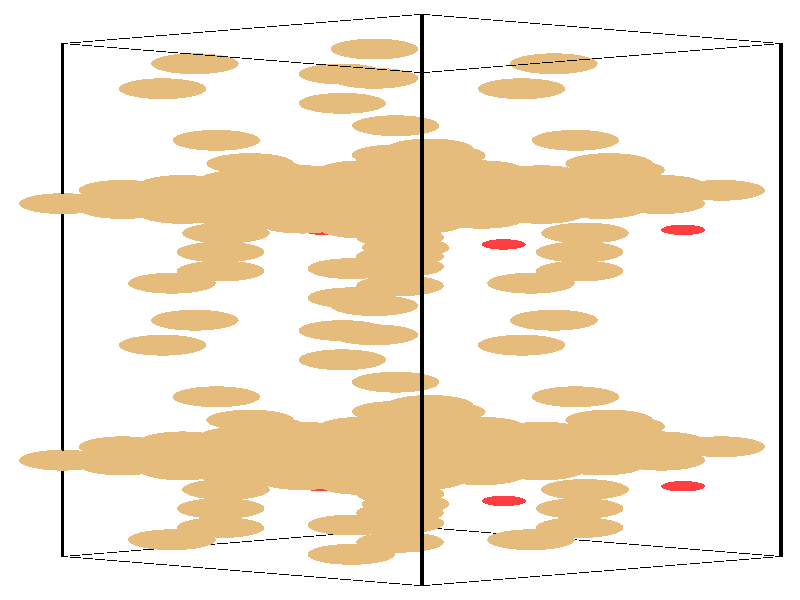 #include "colors.inc"
#include "finish.inc"

global_settings {assumed_gamma 1 max_trace_level 6}
background {color White}
camera {orthographic
  right -24.13*x up 76.08*y
  direction 1.00*z
  location <0,0,50.00> look_at <0,0,0>}
light_source {<  2.00,   3.00,  40.00> color White
  area_light <0.70, 0, 0>, <0, 0.70, 0>, 3, 3
  adaptive 1 jitter}

#declare simple = finish {phong 0.7}
#declare pale = finish {ambient .5 diffuse .85 roughness .001 specular 0.200 }
#declare intermediate = finish {ambient 0.3 diffuse 0.6 specular 0.10 roughness 0.04 }
#declare vmd = finish {ambient .0 diffuse .65 phong 0.1 phong_size 40. specular 0.500 }
#declare jmol = finish {ambient .2 diffuse .6 specular 1 roughness .001 metallic}
#declare ase2 = finish {ambient 0.05 brilliance 3 diffuse 0.6 metallic specular 0.70 roughness 0.04 reflection 0.15}
#declare ase3 = finish {ambient .15 brilliance 2 diffuse .6 metallic specular 1. roughness .001 reflection .0}
#declare glass = finish {ambient .05 diffuse .3 specular 1. roughness .001}
#declare glass2 = finish {ambient .0 diffuse .3 specular 1. reflection .25 roughness .001}
#declare Rcell = 0.050;
#declare Rbond = 0.100;

#macro atom(LOC, R, COL, TRANS, FIN)
  sphere{LOC, R texture{pigment{color COL transmit TRANS} finish{FIN}}}
#end
#macro constrain(LOC, R, COL, TRANS FIN)
union{torus{R, Rcell rotate 45*z texture{pigment{color COL transmit TRANS} finish{FIN}}}
      torus{R, Rcell rotate -45*z texture{pigment{color COL transmit TRANS} finish{FIN}}}
      translate LOC}
#end

cylinder {<-10.17, -32.52, -33.83>, <  0.66, -36.23, -23.65>, Rcell pigment {Black}}
cylinder {<  0.66, -28.82, -44.00>, < 11.49, -32.52, -33.83>, Rcell pigment {Black}}
cylinder {<  0.66,  36.23, -20.33>, < 11.49,  32.52, -10.15>, Rcell pigment {Black}}
cylinder {<-10.17,  32.52, -10.15>, <  0.66,  28.82,   0.03>, Rcell pigment {Black}}
cylinder {<-10.17, -32.52, -33.83>, <  0.66, -28.82, -44.00>, Rcell pigment {Black}}
cylinder {<  0.66, -36.23, -23.65>, < 11.49, -32.52, -33.83>, Rcell pigment {Black}}
cylinder {<  0.66,  28.82,   0.03>, < 11.49,  32.52, -10.15>, Rcell pigment {Black}}
cylinder {<-10.17,  32.52, -10.15>, <  0.66,  36.23, -20.33>, Rcell pigment {Black}}
cylinder {<-10.17, -32.52, -33.83>, <-10.17,  32.52, -10.15>, Rcell pigment {Black}}
cylinder {<  0.66, -36.23, -23.65>, <  0.66,  28.82,   0.03>, Rcell pigment {Black}}
cylinder {< 11.49, -32.52, -33.83>, < 11.49,  32.52, -10.15>, Rcell pigment {Black}}
cylinder {<  0.66, -28.82, -44.00>, <  0.66,  36.23, -20.33>, Rcell pigment {Black}}
atom(<-10.17, -20.31, -29.38>, 1.32, rgb <0.78, 0.50, 0.20>, 0.0, ase3) // #0 
atom(< -8.37, -20.92, -27.68>, 1.32, rgb <0.78, 0.50, 0.20>, 0.0, ase3) // #1 
atom(< -6.56, -21.54, -25.99>, 1.32, rgb <0.78, 0.50, 0.20>, 0.0, ase3) // #2 
atom(< -8.37, -19.69, -31.08>, 1.32, rgb <0.78, 0.50, 0.20>, 0.0, ase3) // #3 
atom(< -6.56, -20.31, -29.38>, 1.32, rgb <0.78, 0.50, 0.20>, 0.0, ase3) // #4 
atom(< -4.76, -20.92, -27.68>, 1.32, rgb <0.78, 0.50, 0.20>, 0.0, ase3) // #5 
atom(< -6.56, -19.07, -32.77>, 1.32, rgb <0.78, 0.50, 0.20>, 0.0, ase3) // #6 
atom(< -4.76, -19.69, -31.08>, 1.32, rgb <0.78, 0.50, 0.20>, 0.0, ase3) // #7 
atom(< -2.95, -20.31, -29.38>, 1.32, rgb <0.78, 0.50, 0.20>, 0.0, ase3) // #8 
atom(< -8.37, -18.61, -28.76>, 1.32, rgb <0.78, 0.50, 0.20>, 0.0, ase3) // #9 
atom(< -6.56, -19.23, -27.07>, 1.32, rgb <0.78, 0.50, 0.20>, 0.0, ase3) // #10 
atom(< -4.76, -19.85, -25.37>, 1.32, rgb <0.78, 0.50, 0.20>, 0.0, ase3) // #11 
atom(< -6.56, -17.99, -30.46>, 1.32, rgb <0.78, 0.50, 0.20>, 0.0, ase3) // #12 
atom(< -4.76, -18.61, -28.76>, 1.32, rgb <0.78, 0.50, 0.20>, 0.0, ase3) // #13 
atom(< -2.95, -19.23, -27.07>, 1.32, rgb <0.78, 0.50, 0.20>, 0.0, ase3) // #14 
atom(< -4.76, -17.38, -32.15>, 1.32, rgb <0.78, 0.50, 0.20>, 0.0, ase3) // #15 
atom(< -2.95, -17.99, -30.46>, 1.32, rgb <0.78, 0.50, 0.20>, 0.0, ase3) // #16 
atom(< -1.14, -18.61, -28.76>, 1.32, rgb <0.78, 0.50, 0.20>, 0.0, ase3) // #17 
atom(<  3.67,  -5.73, -26.45>, 1.32, rgb <0.78, 0.50, 0.20>, 0.0, ase3) // #18 
atom(<  4.64,  -2.56, -19.13>, 1.32, rgb <0.78, 0.50, 0.20>, 0.0, ase3) // #19 
atom(<  0.90, -17.08, -25.98>, 1.32, rgb <0.78, 0.50, 0.20>, 0.0, ase3) // #20 
atom(< -4.16, -16.04, -25.04>, 1.32, rgb <0.78, 0.50, 0.20>, 0.0, ase3) // #21 
atom(< -5.41,   6.08, -17.46>, 1.32, rgb <0.78, 0.50, 0.20>, 0.0, ase3) // #22 
atom(<  0.17,   6.64,  -9.40>, 1.32, rgb <0.78, 0.50, 0.20>, 0.0, ase3) // #23 
atom(< -5.54, -12.27, -28.24>, 1.32, rgb <0.78, 0.50, 0.20>, 0.0, ase3) // #24 
atom(<  0.00,   5.52, -29.70>, 1.32, rgb <0.78, 0.50, 0.20>, 0.0, ase3) // #25 
atom(< -1.47,   0.28, -15.77>, 1.32, rgb <0.78, 0.50, 0.20>, 0.0, ase3) // #26 
atom(<  3.13,   7.05, -12.89>, 0.66, rgb <1.00, 0.05, 0.05>, 0.0, ase3) // #27 
atom(<  5.49, -20.95, -28.83>, 0.76, rgb <0.56, 0.56, 0.56>, 0.0, ase3) // #28 
atom(<-10.17,  12.22, -17.54>, 1.32, rgb <0.78, 0.50, 0.20>, 0.0, ase3) // #29 
atom(< -8.37,  11.60, -15.85>, 1.32, rgb <0.78, 0.50, 0.20>, 0.0, ase3) // #30 
atom(< -6.56,  10.98, -14.15>, 1.32, rgb <0.78, 0.50, 0.20>, 0.0, ase3) // #31 
atom(< -8.37,  12.83, -19.24>, 1.32, rgb <0.78, 0.50, 0.20>, 0.0, ase3) // #32 
atom(< -6.56,  12.22, -17.54>, 1.32, rgb <0.78, 0.50, 0.20>, 0.0, ase3) // #33 
atom(< -4.76,  11.60, -15.85>, 1.32, rgb <0.78, 0.50, 0.20>, 0.0, ase3) // #34 
atom(< -6.56,  13.45, -20.93>, 1.32, rgb <0.78, 0.50, 0.20>, 0.0, ase3) // #35 
atom(< -4.76,  12.83, -19.24>, 1.32, rgb <0.78, 0.50, 0.20>, 0.0, ase3) // #36 
atom(< -2.95,  12.22, -17.54>, 1.32, rgb <0.78, 0.50, 0.20>, 0.0, ase3) // #37 
atom(< -8.37,  13.91, -16.92>, 1.32, rgb <0.78, 0.50, 0.20>, 0.0, ase3) // #38 
atom(< -6.56,  13.29, -15.23>, 1.32, rgb <0.78, 0.50, 0.20>, 0.0, ase3) // #39 
atom(< -4.76,  12.68, -13.53>, 1.32, rgb <0.78, 0.50, 0.20>, 0.0, ase3) // #40 
atom(< -6.56,  14.53, -18.62>, 1.32, rgb <0.78, 0.50, 0.20>, 0.0, ase3) // #41 
atom(< -4.76,  13.91, -16.92>, 1.32, rgb <0.78, 0.50, 0.20>, 0.0, ase3) // #42 
atom(< -2.95,  13.29, -15.23>, 1.32, rgb <0.78, 0.50, 0.20>, 0.0, ase3) // #43 
atom(< -4.76,  15.15, -20.32>, 1.32, rgb <0.78, 0.50, 0.20>, 0.0, ase3) // #44 
atom(< -2.95,  14.53, -18.62>, 1.32, rgb <0.78, 0.50, 0.20>, 0.0, ase3) // #45 
atom(< -1.14,  13.91, -16.92>, 1.32, rgb <0.78, 0.50, 0.20>, 0.0, ase3) // #46 
atom(<  3.67,  26.79, -14.61>, 1.32, rgb <0.78, 0.50, 0.20>, 0.0, ase3) // #47 
atom(<  4.64,  29.96,  -7.29>, 1.32, rgb <0.78, 0.50, 0.20>, 0.0, ase3) // #48 
atom(<  0.90,  15.44, -14.14>, 1.32, rgb <0.78, 0.50, 0.20>, 0.0, ase3) // #49 
atom(< -4.16,  16.48, -13.20>, 1.32, rgb <0.78, 0.50, 0.20>, 0.0, ase3) // #50 
atom(< -5.41, -26.44, -29.30>, 1.32, rgb <0.78, 0.50, 0.20>, 0.0, ase3) // #51 
atom(<  0.17, -25.88, -21.23>, 1.32, rgb <0.78, 0.50, 0.20>, 0.0, ase3) // #52 
atom(< -5.54,  20.25, -16.41>, 1.32, rgb <0.78, 0.50, 0.20>, 0.0, ase3) // #53 
atom(<  0.00, -27.00, -41.53>, 1.32, rgb <0.78, 0.50, 0.20>, 0.0, ase3) // #54 
atom(< -1.47, -32.25, -27.60>, 1.32, rgb <0.78, 0.50, 0.20>, 0.0, ase3) // #55 
atom(<  3.13, -25.48, -24.73>, 0.66, rgb <1.00, 0.05, 0.05>, 0.0, ase3) // #56 
atom(<  5.49,  11.57, -16.99>, 0.76, rgb <0.56, 0.56, 0.56>, 0.0, ase3) // #57 
atom(< -4.76, -18.45, -34.47>, 1.32, rgb <0.78, 0.50, 0.20>, 0.0, ase3) // #58 
atom(< -2.95, -19.07, -32.77>, 1.32, rgb <0.78, 0.50, 0.20>, 0.0, ase3) // #59 
atom(< -1.15, -19.69, -31.08>, 1.32, rgb <0.78, 0.50, 0.20>, 0.0, ase3) // #60 
atom(< -2.95, -17.84, -36.16>, 1.32, rgb <0.78, 0.50, 0.20>, 0.0, ase3) // #61 
atom(< -1.15, -18.45, -34.47>, 1.32, rgb <0.78, 0.50, 0.20>, 0.0, ase3) // #62 
atom(<  0.66, -19.07, -32.77>, 1.32, rgb <0.78, 0.50, 0.20>, 0.0, ase3) // #63 
atom(< -1.15, -17.22, -37.86>, 1.32, rgb <0.78, 0.50, 0.20>, 0.0, ase3) // #64 
atom(<  0.66, -17.84, -36.16>, 1.32, rgb <0.78, 0.50, 0.20>, 0.0, ase3) // #65 
atom(<  2.46, -18.45, -34.47>, 1.32, rgb <0.78, 0.50, 0.20>, 0.0, ase3) // #66 
atom(< -2.95, -16.76, -33.85>, 1.32, rgb <0.78, 0.50, 0.20>, 0.0, ase3) // #67 
atom(< -1.15, -17.38, -32.15>, 1.32, rgb <0.78, 0.50, 0.20>, 0.0, ase3) // #68 
atom(<  0.66, -17.99, -30.46>, 1.32, rgb <0.78, 0.50, 0.20>, 0.0, ase3) // #69 
atom(< -1.15, -16.14, -35.55>, 1.32, rgb <0.78, 0.50, 0.20>, 0.0, ase3) // #70 
atom(<  0.66, -16.76, -33.85>, 1.32, rgb <0.78, 0.50, 0.20>, 0.0, ase3) // #71 
atom(<  2.46, -17.38, -32.15>, 1.32, rgb <0.78, 0.50, 0.20>, 0.0, ase3) // #72 
atom(<  0.66, -15.52, -37.24>, 1.32, rgb <0.78, 0.50, 0.20>, 0.0, ase3) // #73 
atom(<  2.46, -16.14, -35.55>, 1.32, rgb <0.78, 0.50, 0.20>, 0.0, ase3) // #74 
atom(<  4.27, -16.76, -33.85>, 1.32, rgb <0.78, 0.50, 0.20>, 0.0, ase3) // #75 
atom(< -1.74,  -7.58, -21.36>, 1.32, rgb <0.78, 0.50, 0.20>, 0.0, ase3) // #76 
atom(< -0.77,  -4.41, -14.04>, 1.32, rgb <0.78, 0.50, 0.20>, 0.0, ase3) // #77 
atom(<  6.31, -15.23, -31.07>, 1.32, rgb <0.78, 0.50, 0.20>, 0.0, ase3) // #78 
atom(<  1.26, -14.19, -30.13>, 1.32, rgb <0.78, 0.50, 0.20>, 0.0, ase3) // #79 
atom(<  0.01,   7.93, -22.55>, 1.32, rgb <0.78, 0.50, 0.20>, 0.0, ase3) // #80 
atom(<  5.58,   8.49, -14.49>, 1.32, rgb <0.78, 0.50, 0.20>, 0.0, ase3) // #81 
atom(< -0.13, -10.42, -33.33>, 1.32, rgb <0.78, 0.50, 0.20>, 0.0, ase3) // #82 
atom(< -5.41,   3.67, -24.61>, 1.32, rgb <0.78, 0.50, 0.20>, 0.0, ase3) // #83 
atom(<  3.95,   2.13, -20.85>, 1.32, rgb <0.78, 0.50, 0.20>, 0.0, ase3) // #84 
atom(<  8.54,   8.90, -17.98>, 0.66, rgb <1.00, 0.05, 0.05>, 0.0, ase3) // #85 
atom(<  0.08, -22.81, -23.74>, 0.76, rgb <0.56, 0.56, 0.56>, 0.0, ase3) // #86 
atom(< -4.76,  14.07, -22.63>, 1.32, rgb <0.78, 0.50, 0.20>, 0.0, ase3) // #87 
atom(< -2.95,  13.45, -20.93>, 1.32, rgb <0.78, 0.50, 0.20>, 0.0, ase3) // #88 
atom(< -1.15,  12.83, -19.24>, 1.32, rgb <0.78, 0.50, 0.20>, 0.0, ase3) // #89 
atom(< -2.95,  14.69, -24.33>, 1.32, rgb <0.78, 0.50, 0.20>, 0.0, ase3) // #90 
atom(< -1.15,  14.07, -22.63>, 1.32, rgb <0.78, 0.50, 0.20>, 0.0, ase3) // #91 
atom(<  0.66,  13.45, -20.93>, 1.32, rgb <0.78, 0.50, 0.20>, 0.0, ase3) // #92 
atom(< -1.15,  15.30, -26.02>, 1.32, rgb <0.78, 0.50, 0.20>, 0.0, ase3) // #93 
atom(<  0.66,  14.69, -24.33>, 1.32, rgb <0.78, 0.50, 0.20>, 0.0, ase3) // #94 
atom(<  2.46,  14.07, -22.63>, 1.32, rgb <0.78, 0.50, 0.20>, 0.0, ase3) // #95 
atom(< -2.95,  15.76, -22.01>, 1.32, rgb <0.78, 0.50, 0.20>, 0.0, ase3) // #96 
atom(< -1.15,  15.15, -20.32>, 1.32, rgb <0.78, 0.50, 0.20>, 0.0, ase3) // #97 
atom(<  0.66,  14.53, -18.62>, 1.32, rgb <0.78, 0.50, 0.20>, 0.0, ase3) // #98 
atom(< -1.15,  16.38, -23.71>, 1.32, rgb <0.78, 0.50, 0.20>, 0.0, ase3) // #99 
atom(<  0.66,  15.76, -22.01>, 1.32, rgb <0.78, 0.50, 0.20>, 0.0, ase3) // #100 
atom(<  2.46,  15.15, -20.32>, 1.32, rgb <0.78, 0.50, 0.20>, 0.0, ase3) // #101 
atom(<  0.66,  17.00, -25.41>, 1.32, rgb <0.78, 0.50, 0.20>, 0.0, ase3) // #102 
atom(<  2.46,  16.38, -23.71>, 1.32, rgb <0.78, 0.50, 0.20>, 0.0, ase3) // #103 
atom(<  4.27,  15.76, -22.01>, 1.32, rgb <0.78, 0.50, 0.20>, 0.0, ase3) // #104 
atom(< -1.74,  24.94,  -9.53>, 1.32, rgb <0.78, 0.50, 0.20>, 0.0, ase3) // #105 
atom(< -0.77,  28.11,  -2.20>, 1.32, rgb <0.78, 0.50, 0.20>, 0.0, ase3) // #106 
atom(<  6.31,  17.30, -19.23>, 1.32, rgb <0.78, 0.50, 0.20>, 0.0, ase3) // #107 
atom(<  1.26,  18.33, -18.29>, 1.32, rgb <0.78, 0.50, 0.20>, 0.0, ase3) // #108 
atom(<  0.01, -24.59, -34.39>, 1.32, rgb <0.78, 0.50, 0.20>, 0.0, ase3) // #109 
atom(<  5.58, -24.03, -26.32>, 1.32, rgb <0.78, 0.50, 0.20>, 0.0, ase3) // #110 
atom(< -0.13,  22.10, -21.49>, 1.32, rgb <0.78, 0.50, 0.20>, 0.0, ase3) // #111 
atom(< -5.41, -28.86, -36.45>, 1.32, rgb <0.78, 0.50, 0.20>, 0.0, ase3) // #112 
atom(<  3.95, -30.40, -32.69>, 1.32, rgb <0.78, 0.50, 0.20>, 0.0, ase3) // #113 
atom(<  8.54, -23.62, -29.82>, 0.66, rgb <1.00, 0.05, 0.05>, 0.0, ase3) // #114 
atom(<  0.08,   9.72, -11.90>, 0.76, rgb <0.56, 0.56, 0.56>, 0.0, ase3) // #115 
atom(< -4.76, -22.16, -24.29>, 1.32, rgb <0.78, 0.50, 0.20>, 0.0, ase3) // #116 
atom(< -2.95, -22.78, -22.59>, 1.32, rgb <0.78, 0.50, 0.20>, 0.0, ase3) // #117 
atom(< -1.14, -23.39, -20.90>, 1.32, rgb <0.78, 0.50, 0.20>, 0.0, ase3) // #118 
atom(< -2.95, -21.54, -25.99>, 1.32, rgb <0.78, 0.50, 0.20>, 0.0, ase3) // #119 
atom(< -1.15, -22.16, -24.29>, 1.32, rgb <0.78, 0.50, 0.20>, 0.0, ase3) // #120 
atom(<  0.66, -22.78, -22.59>, 1.32, rgb <0.78, 0.50, 0.20>, 0.0, ase3) // #121 
atom(< -1.15, -20.92, -27.68>, 1.32, rgb <0.78, 0.50, 0.20>, 0.0, ase3) // #122 
atom(<  0.66, -21.54, -25.99>, 1.32, rgb <0.78, 0.50, 0.20>, 0.0, ase3) // #123 
atom(<  2.46, -22.16, -24.29>, 1.32, rgb <0.78, 0.50, 0.20>, 0.0, ase3) // #124 
atom(< -2.95, -20.46, -23.67>, 1.32, rgb <0.78, 0.50, 0.20>, 0.0, ase3) // #125 
atom(< -1.15, -21.08, -21.98>, 1.32, rgb <0.78, 0.50, 0.20>, 0.0, ase3) // #126 
atom(<  0.66, -21.70, -20.28>, 1.32, rgb <0.78, 0.50, 0.20>, 0.0, ase3) // #127 
atom(< -1.15, -19.85, -25.37>, 1.32, rgb <0.78, 0.50, 0.20>, 0.0, ase3) // #128 
atom(<  0.66, -20.46, -23.67>, 1.32, rgb <0.78, 0.50, 0.20>, 0.0, ase3) // #129 
atom(<  2.46, -21.08, -21.98>, 1.32, rgb <0.78, 0.50, 0.20>, 0.0, ase3) // #130 
atom(<  0.66, -19.23, -27.07>, 1.32, rgb <0.78, 0.50, 0.20>, 0.0, ase3) // #131 
atom(<  2.46, -19.85, -25.37>, 1.32, rgb <0.78, 0.50, 0.20>, 0.0, ase3) // #132 
atom(<  4.27, -20.46, -23.67>, 1.32, rgb <0.78, 0.50, 0.20>, 0.0, ase3) // #133 
atom(< -1.74,  -3.88, -31.54>, 1.32, rgb <0.78, 0.50, 0.20>, 0.0, ase3) // #134 
atom(< -0.77,  -0.71, -24.22>, 1.32, rgb <0.78, 0.50, 0.20>, 0.0, ase3) // #135 
atom(< -4.52, -15.23, -31.07>, 1.32, rgb <0.78, 0.50, 0.20>, 0.0, ase3) // #136 
atom(<  1.26, -17.90, -19.95>, 1.32, rgb <0.78, 0.50, 0.20>, 0.0, ase3) // #137 
atom(<  0.01,   4.23, -12.37>, 1.32, rgb <0.78, 0.50, 0.20>, 0.0, ase3) // #138 
atom(< -5.25,   8.49, -14.49>, 1.32, rgb <0.78, 0.50, 0.20>, 0.0, ase3) // #139 
atom(< -0.13, -14.13, -23.16>, 1.32, rgb <0.78, 0.50, 0.20>, 0.0, ase3) // #140 
atom(<  5.42,   3.67, -24.61>, 1.32, rgb <0.78, 0.50, 0.20>, 0.0, ase3) // #141 
atom(< -6.88,   2.13, -20.85>, 1.32, rgb <0.78, 0.50, 0.20>, 0.0, ase3) // #142 
atom(< -2.29,   8.90, -17.98>, 0.66, rgb <1.00, 0.05, 0.05>, 0.0, ase3) // #143 
atom(<  0.08, -19.10, -33.91>, 0.76, rgb <0.56, 0.56, 0.56>, 0.0, ase3) // #144 
atom(< -4.76,  10.36, -12.45>, 1.32, rgb <0.78, 0.50, 0.20>, 0.0, ase3) // #145 
atom(< -2.95,   9.75, -10.76>, 1.32, rgb <0.78, 0.50, 0.20>, 0.0, ase3) // #146 
atom(< -1.14,   9.13,  -9.06>, 1.32, rgb <0.78, 0.50, 0.20>, 0.0, ase3) // #147 
atom(< -2.95,  10.98, -14.15>, 1.32, rgb <0.78, 0.50, 0.20>, 0.0, ase3) // #148 
atom(< -1.15,  10.36, -12.45>, 1.32, rgb <0.78, 0.50, 0.20>, 0.0, ase3) // #149 
atom(<  0.66,   9.75, -10.76>, 1.32, rgb <0.78, 0.50, 0.20>, 0.0, ase3) // #150 
atom(< -1.15,  11.60, -15.85>, 1.32, rgb <0.78, 0.50, 0.20>, 0.0, ase3) // #151 
atom(<  0.66,  10.98, -14.15>, 1.32, rgb <0.78, 0.50, 0.20>, 0.0, ase3) // #152 
atom(<  2.46,  10.36, -12.45>, 1.32, rgb <0.78, 0.50, 0.20>, 0.0, ase3) // #153 
atom(< -2.95,  12.06, -11.84>, 1.32, rgb <0.78, 0.50, 0.20>, 0.0, ase3) // #154 
atom(< -1.15,  11.44, -10.14>, 1.32, rgb <0.78, 0.50, 0.20>, 0.0, ase3) // #155 
atom(<  0.66,  10.83,  -8.44>, 1.32, rgb <0.78, 0.50, 0.20>, 0.0, ase3) // #156 
atom(< -1.15,  12.68, -13.53>, 1.32, rgb <0.78, 0.50, 0.20>, 0.0, ase3) // #157 
atom(<  0.66,  12.06, -11.84>, 1.32, rgb <0.78, 0.50, 0.20>, 0.0, ase3) // #158 
atom(<  2.46,  11.44, -10.14>, 1.32, rgb <0.78, 0.50, 0.20>, 0.0, ase3) // #159 
atom(<  0.66,  13.29, -15.23>, 1.32, rgb <0.78, 0.50, 0.20>, 0.0, ase3) // #160 
atom(<  2.46,  12.68, -13.53>, 1.32, rgb <0.78, 0.50, 0.20>, 0.0, ase3) // #161 
atom(<  4.27,  12.06, -11.84>, 1.32, rgb <0.78, 0.50, 0.20>, 0.0, ase3) // #162 
atom(< -1.74,  28.65, -19.70>, 1.32, rgb <0.78, 0.50, 0.20>, 0.0, ase3) // #163 
atom(< -0.77,  31.82, -12.38>, 1.32, rgb <0.78, 0.50, 0.20>, 0.0, ase3) // #164 
atom(< -4.52,  17.30, -19.23>, 1.32, rgb <0.78, 0.50, 0.20>, 0.0, ase3) // #165 
atom(<  1.26,  14.63,  -8.12>, 1.32, rgb <0.78, 0.50, 0.20>, 0.0, ase3) // #166 
atom(<  0.01, -28.30, -24.21>, 1.32, rgb <0.78, 0.50, 0.20>, 0.0, ase3) // #167 
atom(< -5.25, -24.03, -26.32>, 1.32, rgb <0.78, 0.50, 0.20>, 0.0, ase3) // #168 
atom(< -0.13,  18.40, -11.32>, 1.32, rgb <0.78, 0.50, 0.20>, 0.0, ase3) // #169 
atom(<  5.42, -28.86, -36.45>, 1.32, rgb <0.78, 0.50, 0.20>, 0.0, ase3) // #170 
atom(< -6.88, -30.40, -32.69>, 1.32, rgb <0.78, 0.50, 0.20>, 0.0, ase3) // #171 
atom(< -2.29, -23.62, -29.82>, 0.66, rgb <1.00, 0.05, 0.05>, 0.0, ase3) // #172 
atom(<  0.08,  13.42, -22.08>, 0.76, rgb <0.56, 0.56, 0.56>, 0.0, ase3) // #173 
atom(<  0.66, -20.31, -29.38>, 1.32, rgb <0.78, 0.50, 0.20>, 0.0, ase3) // #174 
atom(<  2.46, -20.92, -27.68>, 1.32, rgb <0.78, 0.50, 0.20>, 0.0, ase3) // #175 
atom(<  4.27, -21.54, -25.99>, 1.32, rgb <0.78, 0.50, 0.20>, 0.0, ase3) // #176 
atom(<  2.46, -19.69, -31.08>, 1.32, rgb <0.78, 0.50, 0.20>, 0.0, ase3) // #177 
atom(<  4.27, -20.31, -29.38>, 1.32, rgb <0.78, 0.50, 0.20>, 0.0, ase3) // #178 
atom(<  6.07, -20.92, -27.68>, 1.32, rgb <0.78, 0.50, 0.20>, 0.0, ase3) // #179 
atom(<  4.27, -19.07, -32.77>, 1.32, rgb <0.78, 0.50, 0.20>, 0.0, ase3) // #180 
atom(<  6.07, -19.69, -31.08>, 1.32, rgb <0.78, 0.50, 0.20>, 0.0, ase3) // #181 
atom(<  7.88, -20.31, -29.38>, 1.32, rgb <0.78, 0.50, 0.20>, 0.0, ase3) // #182 
atom(<  2.46, -18.61, -28.76>, 1.32, rgb <0.78, 0.50, 0.20>, 0.0, ase3) // #183 
atom(<  4.27, -19.23, -27.07>, 1.32, rgb <0.78, 0.50, 0.20>, 0.0, ase3) // #184 
atom(<  6.07, -19.85, -25.37>, 1.32, rgb <0.78, 0.50, 0.20>, 0.0, ase3) // #185 
atom(<  4.27, -17.99, -30.46>, 1.32, rgb <0.78, 0.50, 0.20>, 0.0, ase3) // #186 
atom(<  6.07, -18.61, -28.76>, 1.32, rgb <0.78, 0.50, 0.20>, 0.0, ase3) // #187 
atom(<  7.88, -19.23, -27.07>, 1.32, rgb <0.78, 0.50, 0.20>, 0.0, ase3) // #188 
atom(<  6.07, -17.38, -32.15>, 1.32, rgb <0.78, 0.50, 0.20>, 0.0, ase3) // #189 
atom(<  7.88, -17.99, -30.46>, 1.32, rgb <0.78, 0.50, 0.20>, 0.0, ase3) // #190 
atom(<  9.69, -18.61, -28.76>, 1.32, rgb <0.78, 0.50, 0.20>, 0.0, ase3) // #191 
atom(< -7.16,  -5.73, -26.45>, 1.32, rgb <0.78, 0.50, 0.20>, 0.0, ase3) // #192 
atom(< -6.19,  -2.56, -19.13>, 1.32, rgb <0.78, 0.50, 0.20>, 0.0, ase3) // #193 
atom(<  0.90, -13.37, -36.16>, 1.32, rgb <0.78, 0.50, 0.20>, 0.0, ase3) // #194 
atom(<  6.67, -16.04, -25.04>, 1.32, rgb <0.78, 0.50, 0.20>, 0.0, ase3) // #195 
atom(<  5.42,   6.08, -17.46>, 1.32, rgb <0.78, 0.50, 0.20>, 0.0, ase3) // #196 
atom(<  0.17,  10.34, -19.57>, 1.32, rgb <0.78, 0.50, 0.20>, 0.0, ase3) // #197 
atom(<  5.29, -12.27, -28.24>, 1.32, rgb <0.78, 0.50, 0.20>, 0.0, ase3) // #198 
atom(<  0.00,   1.81, -19.52>, 1.32, rgb <0.78, 0.50, 0.20>, 0.0, ase3) // #199 
atom(< -1.47,   3.98, -25.94>, 1.32, rgb <0.78, 0.50, 0.20>, 0.0, ase3) // #200 
atom(<  3.13,  10.75, -23.07>, 0.66, rgb <1.00, 0.05, 0.05>, 0.0, ase3) // #201 
atom(< -5.34, -20.95, -28.83>, 0.76, rgb <0.56, 0.56, 0.56>, 0.0, ase3) // #202 
atom(<  0.66,  12.22, -17.54>, 1.32, rgb <0.78, 0.50, 0.20>, 0.0, ase3) // #203 
atom(<  2.46,  11.60, -15.85>, 1.32, rgb <0.78, 0.50, 0.20>, 0.0, ase3) // #204 
atom(<  4.27,  10.98, -14.15>, 1.32, rgb <0.78, 0.50, 0.20>, 0.0, ase3) // #205 
atom(<  2.46,  12.83, -19.24>, 1.32, rgb <0.78, 0.50, 0.20>, 0.0, ase3) // #206 
atom(<  4.27,  12.22, -17.54>, 1.32, rgb <0.78, 0.50, 0.20>, 0.0, ase3) // #207 
atom(<  6.07,  11.60, -15.85>, 1.32, rgb <0.78, 0.50, 0.20>, 0.0, ase3) // #208 
atom(<  4.27,  13.45, -20.93>, 1.32, rgb <0.78, 0.50, 0.20>, 0.0, ase3) // #209 
atom(<  6.07,  12.83, -19.24>, 1.32, rgb <0.78, 0.50, 0.20>, 0.0, ase3) // #210 
atom(<  7.88,  12.22, -17.54>, 1.32, rgb <0.78, 0.50, 0.20>, 0.0, ase3) // #211 
atom(<  2.46,  13.91, -16.92>, 1.32, rgb <0.78, 0.50, 0.20>, 0.0, ase3) // #212 
atom(<  4.27,  13.29, -15.23>, 1.32, rgb <0.78, 0.50, 0.20>, 0.0, ase3) // #213 
atom(<  6.07,  12.68, -13.53>, 1.32, rgb <0.78, 0.50, 0.20>, 0.0, ase3) // #214 
atom(<  4.27,  14.53, -18.62>, 1.32, rgb <0.78, 0.50, 0.20>, 0.0, ase3) // #215 
atom(<  6.07,  13.91, -16.92>, 1.32, rgb <0.78, 0.50, 0.20>, 0.0, ase3) // #216 
atom(<  7.88,  13.29, -15.23>, 1.32, rgb <0.78, 0.50, 0.20>, 0.0, ase3) // #217 
atom(<  6.07,  15.15, -20.32>, 1.32, rgb <0.78, 0.50, 0.20>, 0.0, ase3) // #218 
atom(<  7.88,  14.53, -18.62>, 1.32, rgb <0.78, 0.50, 0.20>, 0.0, ase3) // #219 
atom(<  9.69,  13.91, -16.92>, 1.32, rgb <0.78, 0.50, 0.20>, 0.0, ase3) // #220 
atom(< -7.16,  26.79, -14.61>, 1.32, rgb <0.78, 0.50, 0.20>, 0.0, ase3) // #221 
atom(< -6.19,  29.96,  -7.29>, 1.32, rgb <0.78, 0.50, 0.20>, 0.0, ase3) // #222 
atom(<  0.90,  19.15, -24.32>, 1.32, rgb <0.78, 0.50, 0.20>, 0.0, ase3) // #223 
atom(<  6.67,  16.48, -13.20>, 1.32, rgb <0.78, 0.50, 0.20>, 0.0, ase3) // #224 
atom(<  5.42, -26.44, -29.30>, 1.32, rgb <0.78, 0.50, 0.20>, 0.0, ase3) // #225 
atom(<  0.17, -22.18, -31.41>, 1.32, rgb <0.78, 0.50, 0.20>, 0.0, ase3) // #226 
atom(<  5.29,  20.25, -16.41>, 1.32, rgb <0.78, 0.50, 0.20>, 0.0, ase3) // #227 
atom(<  0.00, -30.71, -31.36>, 1.32, rgb <0.78, 0.50, 0.20>, 0.0, ase3) // #228 
atom(< -1.47, -28.54, -37.78>, 1.32, rgb <0.78, 0.50, 0.20>, 0.0, ase3) // #229 
atom(<  3.13, -21.77, -34.91>, 0.66, rgb <1.00, 0.05, 0.05>, 0.0, ase3) // #230 
atom(< -5.34,  11.57, -16.99>, 0.76, rgb <0.56, 0.56, 0.56>, 0.0, ase3) // #231 

